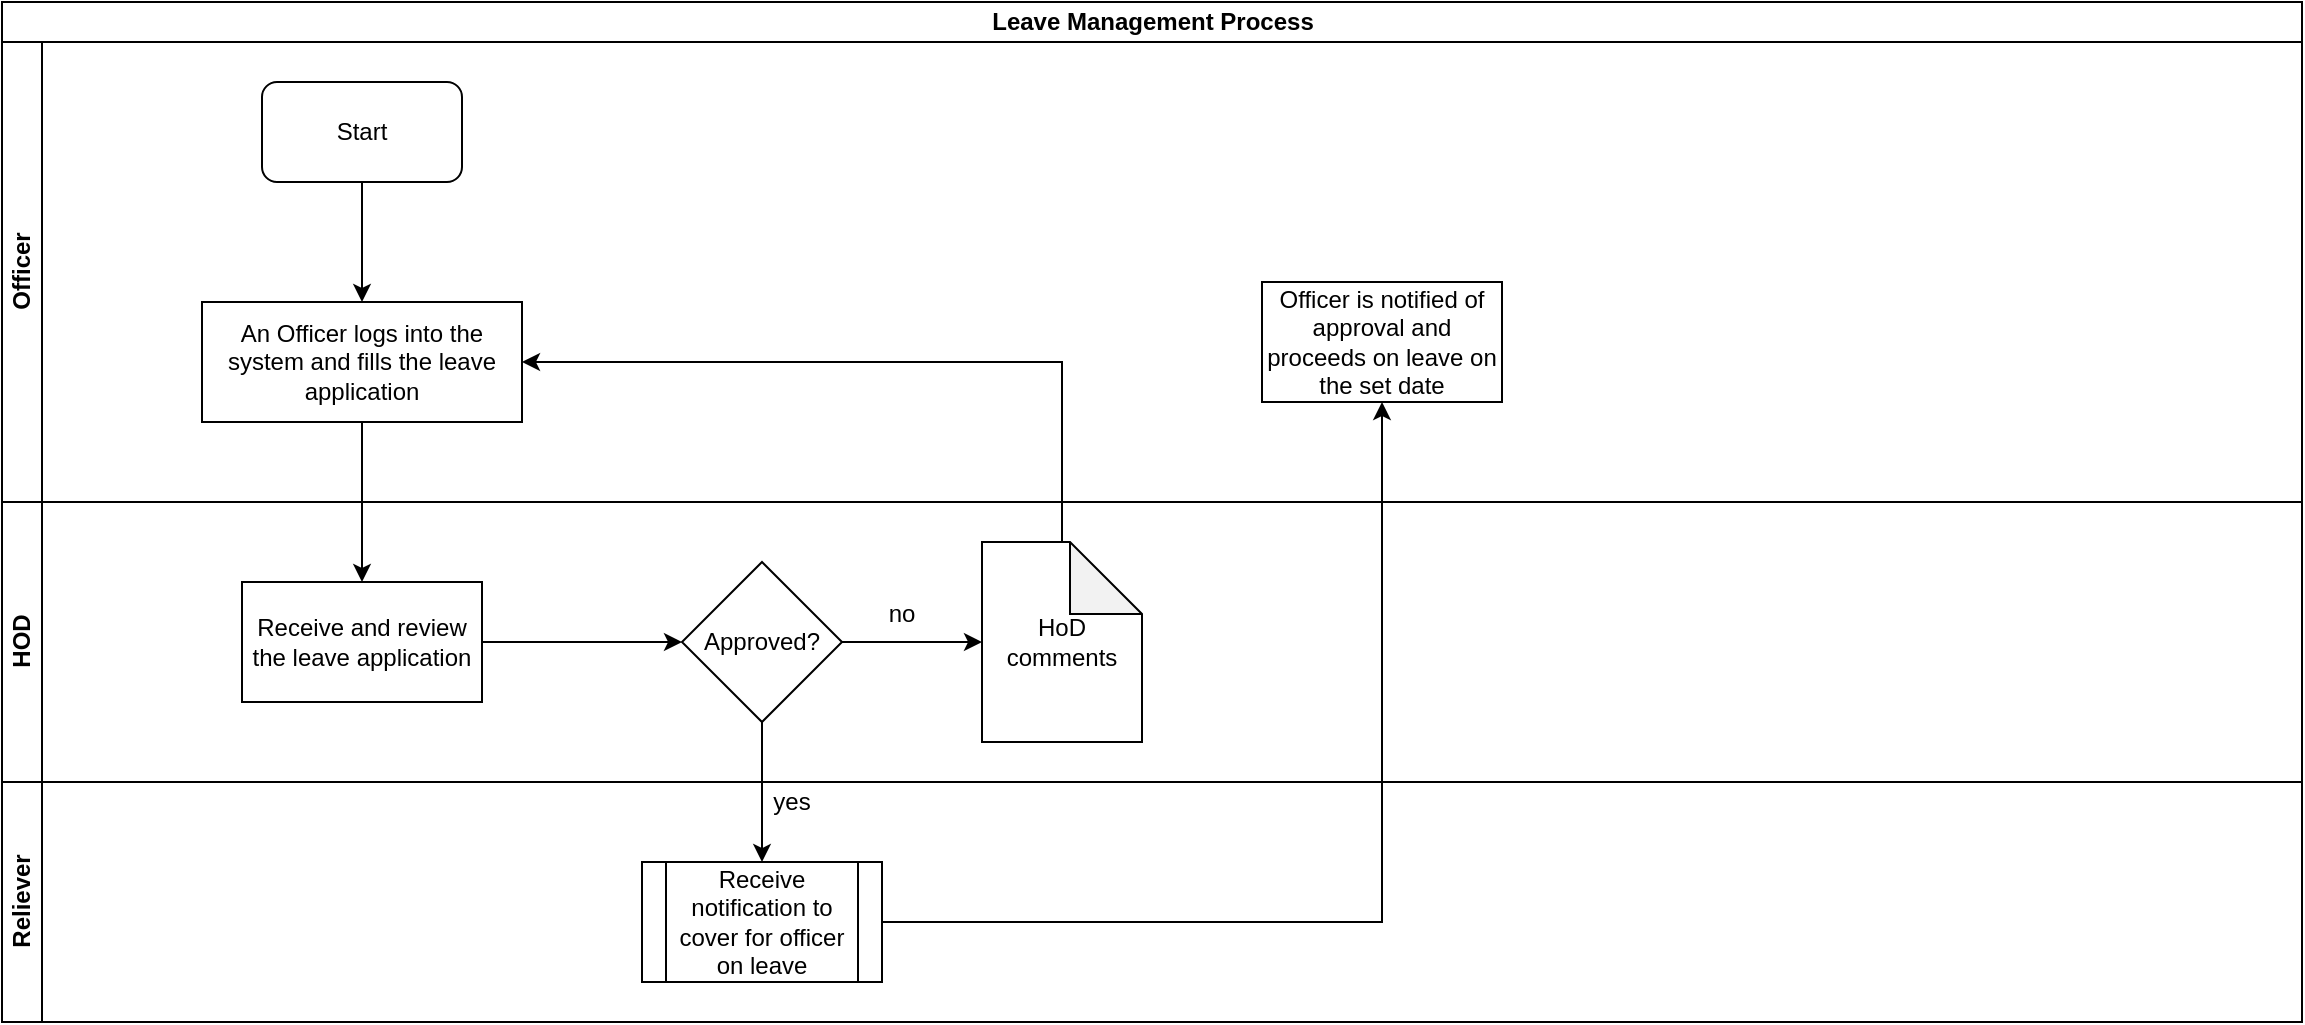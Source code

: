 <mxfile version="13.10.4" type="github">
  <diagram id="He2L0gwN6_XgsiDIinQj" name="Page-1">
    <mxGraphModel dx="1038" dy="547" grid="1" gridSize="10" guides="1" tooltips="1" connect="1" arrows="1" fold="1" page="1" pageScale="1" pageWidth="1169" pageHeight="827" math="0" shadow="0">
      <root>
        <mxCell id="0" />
        <mxCell id="1" parent="0" />
        <mxCell id="4ku78tlM-AvbY3TtJWE6-1" value="Leave Management Process" style="swimlane;html=1;childLayout=stackLayout;resizeParent=1;resizeParentMax=0;horizontal=1;startSize=20;horizontalStack=0;" vertex="1" parent="1">
          <mxGeometry x="10" y="10" width="1150" height="510" as="geometry" />
        </mxCell>
        <mxCell id="4ku78tlM-AvbY3TtJWE6-2" value="Officer" style="swimlane;html=1;startSize=20;horizontal=0;" vertex="1" parent="4ku78tlM-AvbY3TtJWE6-1">
          <mxGeometry y="20" width="1150" height="230" as="geometry" />
        </mxCell>
        <mxCell id="4ku78tlM-AvbY3TtJWE6-5" value="Start" style="rounded=1;whiteSpace=wrap;html=1;" vertex="1" parent="4ku78tlM-AvbY3TtJWE6-2">
          <mxGeometry x="130" y="20" width="100" height="50" as="geometry" />
        </mxCell>
        <mxCell id="4ku78tlM-AvbY3TtJWE6-8" value="An Officer logs into the system and fills the leave application" style="rounded=0;whiteSpace=wrap;html=1;" vertex="1" parent="4ku78tlM-AvbY3TtJWE6-2">
          <mxGeometry x="100" y="130" width="160" height="60" as="geometry" />
        </mxCell>
        <mxCell id="4ku78tlM-AvbY3TtJWE6-7" value="" style="edgeStyle=orthogonalEdgeStyle;rounded=0;orthogonalLoop=1;jettySize=auto;html=1;entryX=0.5;entryY=0;entryDx=0;entryDy=0;" edge="1" parent="4ku78tlM-AvbY3TtJWE6-2" source="4ku78tlM-AvbY3TtJWE6-5" target="4ku78tlM-AvbY3TtJWE6-8">
          <mxGeometry relative="1" as="geometry">
            <mxPoint x="180" y="145" as="targetPoint" />
          </mxGeometry>
        </mxCell>
        <mxCell id="4ku78tlM-AvbY3TtJWE6-26" value="Officer is notified of approval and proceeds on leave on the set date" style="whiteSpace=wrap;html=1;rounded=0;" vertex="1" parent="4ku78tlM-AvbY3TtJWE6-2">
          <mxGeometry x="630" y="120" width="120" height="60" as="geometry" />
        </mxCell>
        <mxCell id="4ku78tlM-AvbY3TtJWE6-3" value="HOD" style="swimlane;html=1;startSize=20;horizontal=0;" vertex="1" parent="4ku78tlM-AvbY3TtJWE6-1">
          <mxGeometry y="250" width="1150" height="140" as="geometry" />
        </mxCell>
        <mxCell id="4ku78tlM-AvbY3TtJWE6-9" value="Receive and review the leave application" style="whiteSpace=wrap;html=1;rounded=0;" vertex="1" parent="4ku78tlM-AvbY3TtJWE6-3">
          <mxGeometry x="120" y="40" width="120" height="60" as="geometry" />
        </mxCell>
        <mxCell id="4ku78tlM-AvbY3TtJWE6-19" value="HoD comments" style="shape=note;whiteSpace=wrap;html=1;backgroundOutline=1;darkOpacity=0.05;size=36;" vertex="1" parent="4ku78tlM-AvbY3TtJWE6-3">
          <mxGeometry x="490" y="20" width="80" height="100" as="geometry" />
        </mxCell>
        <mxCell id="4ku78tlM-AvbY3TtJWE6-21" value="no" style="text;html=1;strokeColor=none;fillColor=none;align=center;verticalAlign=middle;whiteSpace=wrap;rounded=0;" vertex="1" parent="4ku78tlM-AvbY3TtJWE6-3">
          <mxGeometry x="430" y="46" width="40" height="20" as="geometry" />
        </mxCell>
        <mxCell id="4ku78tlM-AvbY3TtJWE6-4" value="Reliever" style="swimlane;html=1;startSize=20;horizontal=0;" vertex="1" parent="4ku78tlM-AvbY3TtJWE6-1">
          <mxGeometry y="390" width="1150" height="120" as="geometry" />
        </mxCell>
        <mxCell id="4ku78tlM-AvbY3TtJWE6-15" value="yes" style="text;html=1;strokeColor=none;fillColor=none;align=center;verticalAlign=middle;whiteSpace=wrap;rounded=0;" vertex="1" parent="4ku78tlM-AvbY3TtJWE6-4">
          <mxGeometry x="375" width="40" height="20" as="geometry" />
        </mxCell>
        <mxCell id="4ku78tlM-AvbY3TtJWE6-24" value="Receive notification to cover for officer on leave" style="shape=process;whiteSpace=wrap;html=1;backgroundOutline=1;rounded=0;" vertex="1" parent="4ku78tlM-AvbY3TtJWE6-4">
          <mxGeometry x="320" y="40" width="120" height="60" as="geometry" />
        </mxCell>
        <mxCell id="4ku78tlM-AvbY3TtJWE6-10" value="" style="edgeStyle=orthogonalEdgeStyle;rounded=0;orthogonalLoop=1;jettySize=auto;html=1;" edge="1" parent="4ku78tlM-AvbY3TtJWE6-1" source="4ku78tlM-AvbY3TtJWE6-8" target="4ku78tlM-AvbY3TtJWE6-9">
          <mxGeometry relative="1" as="geometry" />
        </mxCell>
        <mxCell id="4ku78tlM-AvbY3TtJWE6-23" value="" style="edgeStyle=orthogonalEdgeStyle;rounded=0;orthogonalLoop=1;jettySize=auto;html=1;entryX=1;entryY=0.5;entryDx=0;entryDy=0;" edge="1" parent="4ku78tlM-AvbY3TtJWE6-1" source="4ku78tlM-AvbY3TtJWE6-19" target="4ku78tlM-AvbY3TtJWE6-8">
          <mxGeometry relative="1" as="geometry">
            <mxPoint x="530" y="170" as="targetPoint" />
            <Array as="points">
              <mxPoint x="530" y="180" />
            </Array>
          </mxGeometry>
        </mxCell>
        <mxCell id="4ku78tlM-AvbY3TtJWE6-27" value="" style="edgeStyle=orthogonalEdgeStyle;rounded=0;orthogonalLoop=1;jettySize=auto;html=1;" edge="1" parent="4ku78tlM-AvbY3TtJWE6-1" source="4ku78tlM-AvbY3TtJWE6-24" target="4ku78tlM-AvbY3TtJWE6-26">
          <mxGeometry relative="1" as="geometry" />
        </mxCell>
        <mxCell id="4ku78tlM-AvbY3TtJWE6-14" value="" style="edgeStyle=orthogonalEdgeStyle;rounded=0;orthogonalLoop=1;jettySize=auto;html=1;entryX=0.5;entryY=0;entryDx=0;entryDy=0;" edge="1" parent="1" source="4ku78tlM-AvbY3TtJWE6-11" target="4ku78tlM-AvbY3TtJWE6-24">
          <mxGeometry relative="1" as="geometry">
            <mxPoint x="390" y="440" as="targetPoint" />
          </mxGeometry>
        </mxCell>
        <mxCell id="4ku78tlM-AvbY3TtJWE6-18" value="" style="edgeStyle=orthogonalEdgeStyle;rounded=0;orthogonalLoop=1;jettySize=auto;html=1;entryX=0;entryY=0.5;entryDx=0;entryDy=0;entryPerimeter=0;" edge="1" parent="1" source="4ku78tlM-AvbY3TtJWE6-11" target="4ku78tlM-AvbY3TtJWE6-19">
          <mxGeometry relative="1" as="geometry">
            <mxPoint x="490" y="330" as="targetPoint" />
          </mxGeometry>
        </mxCell>
        <mxCell id="4ku78tlM-AvbY3TtJWE6-11" value="Approved?" style="rhombus;whiteSpace=wrap;html=1;rounded=0;" vertex="1" parent="1">
          <mxGeometry x="350" y="290" width="80" height="80" as="geometry" />
        </mxCell>
        <mxCell id="4ku78tlM-AvbY3TtJWE6-12" value="" style="edgeStyle=orthogonalEdgeStyle;rounded=0;orthogonalLoop=1;jettySize=auto;html=1;" edge="1" parent="1" source="4ku78tlM-AvbY3TtJWE6-9" target="4ku78tlM-AvbY3TtJWE6-11">
          <mxGeometry relative="1" as="geometry" />
        </mxCell>
      </root>
    </mxGraphModel>
  </diagram>
</mxfile>

